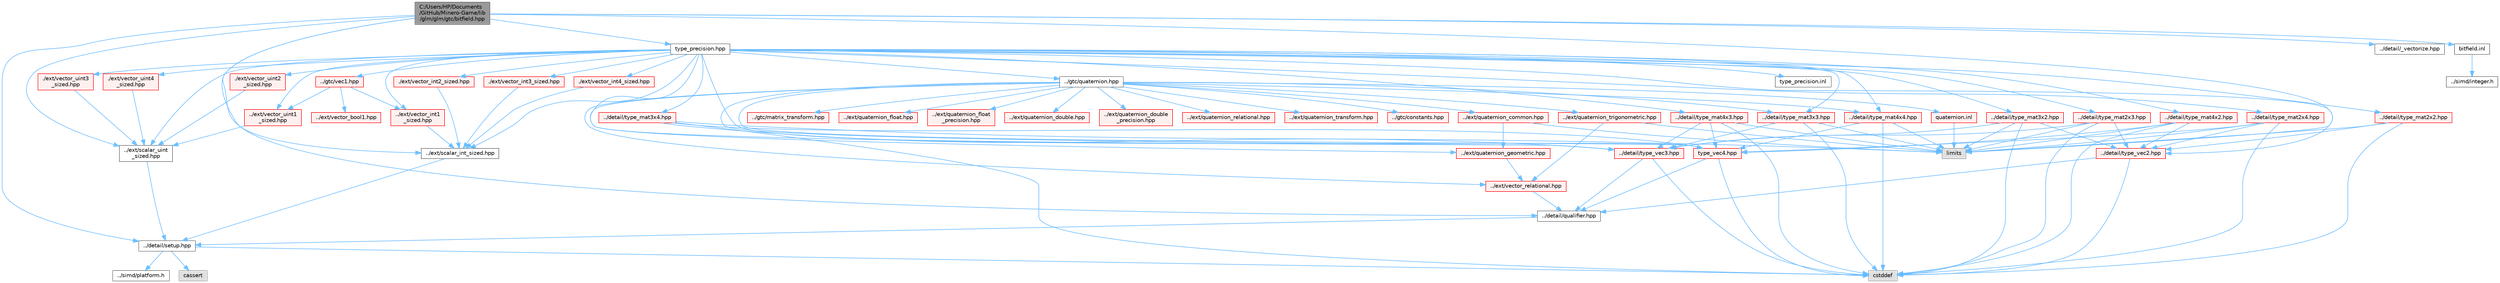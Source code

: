 digraph "C:/Users/HP/Documents/GitHub/Minero-Game/lib/glm/glm/gtc/bitfield.hpp"
{
 // LATEX_PDF_SIZE
  bgcolor="transparent";
  edge [fontname=Helvetica,fontsize=10,labelfontname=Helvetica,labelfontsize=10];
  node [fontname=Helvetica,fontsize=10,shape=box,height=0.2,width=0.4];
  Node1 [id="Node000001",label="C:/Users/HP/Documents\l/GitHub/Minero-Game/lib\l/glm/glm/gtc/bitfield.hpp",height=0.2,width=0.4,color="gray40", fillcolor="grey60", style="filled", fontcolor="black",tooltip=" "];
  Node1 -> Node2 [id="edge229_Node000001_Node000002",color="steelblue1",style="solid",tooltip=" "];
  Node2 [id="Node000002",label="../detail/setup.hpp",height=0.2,width=0.4,color="grey40", fillcolor="white", style="filled",URL="$lib_2glm_2glm_2detail_2setup_8hpp.html",tooltip=" "];
  Node2 -> Node3 [id="edge230_Node000002_Node000003",color="steelblue1",style="solid",tooltip=" "];
  Node3 [id="Node000003",label="cassert",height=0.2,width=0.4,color="grey60", fillcolor="#E0E0E0", style="filled",tooltip=" "];
  Node2 -> Node4 [id="edge231_Node000002_Node000004",color="steelblue1",style="solid",tooltip=" "];
  Node4 [id="Node000004",label="cstddef",height=0.2,width=0.4,color="grey60", fillcolor="#E0E0E0", style="filled",tooltip=" "];
  Node2 -> Node5 [id="edge232_Node000002_Node000005",color="steelblue1",style="solid",tooltip=" "];
  Node5 [id="Node000005",label="../simd/platform.h",height=0.2,width=0.4,color="grey40", fillcolor="white", style="filled",URL="$lib_2glm_2glm_2simd_2platform_8h.html",tooltip=" "];
  Node1 -> Node6 [id="edge233_Node000001_Node000006",color="steelblue1",style="solid",tooltip=" "];
  Node6 [id="Node000006",label="../ext/scalar_int_sized.hpp",height=0.2,width=0.4,color="grey40", fillcolor="white", style="filled",URL="$lib_2glm_2glm_2ext_2scalar__int__sized_8hpp.html",tooltip=" "];
  Node6 -> Node2 [id="edge234_Node000006_Node000002",color="steelblue1",style="solid",tooltip=" "];
  Node1 -> Node7 [id="edge235_Node000001_Node000007",color="steelblue1",style="solid",tooltip=" "];
  Node7 [id="Node000007",label="../ext/scalar_uint\l_sized.hpp",height=0.2,width=0.4,color="grey40", fillcolor="white", style="filled",URL="$lib_2glm_2glm_2ext_2scalar__uint__sized_8hpp.html",tooltip=" "];
  Node7 -> Node2 [id="edge236_Node000007_Node000002",color="steelblue1",style="solid",tooltip=" "];
  Node1 -> Node8 [id="edge237_Node000001_Node000008",color="steelblue1",style="solid",tooltip=" "];
  Node8 [id="Node000008",label="../detail/qualifier.hpp",height=0.2,width=0.4,color="grey40", fillcolor="white", style="filled",URL="$lib_2glm_2glm_2detail_2qualifier_8hpp.html",tooltip=" "];
  Node8 -> Node2 [id="edge238_Node000008_Node000002",color="steelblue1",style="solid",tooltip=" "];
  Node1 -> Node9 [id="edge239_Node000001_Node000009",color="steelblue1",style="solid",tooltip=" "];
  Node9 [id="Node000009",label="../detail/_vectorize.hpp",height=0.2,width=0.4,color="grey40", fillcolor="white", style="filled",URL="$lib_2glm_2glm_2detail_2__vectorize_8hpp.html",tooltip=" "];
  Node1 -> Node10 [id="edge240_Node000001_Node000010",color="steelblue1",style="solid",tooltip=" "];
  Node10 [id="Node000010",label="type_precision.hpp",height=0.2,width=0.4,color="grey40", fillcolor="white", style="filled",URL="$lib_2glm_2glm_2gtc_2type__precision_8hpp.html",tooltip=" "];
  Node10 -> Node11 [id="edge241_Node000010_Node000011",color="steelblue1",style="solid",tooltip=" "];
  Node11 [id="Node000011",label="../gtc/quaternion.hpp",height=0.2,width=0.4,color="grey40", fillcolor="white", style="filled",URL="$lib_2glm_2glm_2gtc_2quaternion_8hpp.html",tooltip=" "];
  Node11 -> Node12 [id="edge242_Node000011_Node000012",color="steelblue1",style="solid",tooltip=" "];
  Node12 [id="Node000012",label="../gtc/constants.hpp",height=0.2,width=0.4,color="red", fillcolor="#FFF0F0", style="filled",URL="$lib_2glm_2glm_2gtc_2constants_8hpp.html",tooltip=" "];
  Node11 -> Node17 [id="edge243_Node000011_Node000017",color="steelblue1",style="solid",tooltip=" "];
  Node17 [id="Node000017",label="../gtc/matrix_transform.hpp",height=0.2,width=0.4,color="red", fillcolor="#FFF0F0", style="filled",URL="$lib_2glm_2glm_2gtc_2matrix__transform_8hpp.html",tooltip=" "];
  Node11 -> Node147 [id="edge244_Node000011_Node000147",color="steelblue1",style="solid",tooltip=" "];
  Node147 [id="Node000147",label="../ext/vector_relational.hpp",height=0.2,width=0.4,color="red", fillcolor="#FFF0F0", style="filled",URL="$lib_2glm_2glm_2ext_2vector__relational_8hpp.html",tooltip=" "];
  Node147 -> Node8 [id="edge245_Node000147_Node000008",color="steelblue1",style="solid",tooltip=" "];
  Node11 -> Node150 [id="edge246_Node000011_Node000150",color="steelblue1",style="solid",tooltip=" "];
  Node150 [id="Node000150",label="../ext/quaternion_common.hpp",height=0.2,width=0.4,color="red", fillcolor="#FFF0F0", style="filled",URL="$lib_2glm_2glm_2ext_2quaternion__common_8hpp.html",tooltip=" "];
  Node150 -> Node151 [id="edge247_Node000150_Node000151",color="steelblue1",style="solid",tooltip=" "];
  Node151 [id="Node000151",label="../ext/quaternion_geometric.hpp",height=0.2,width=0.4,color="red", fillcolor="#FFF0F0", style="filled",URL="$lib_2glm_2glm_2ext_2quaternion__geometric_8hpp.html",tooltip=" "];
  Node151 -> Node147 [id="edge248_Node000151_Node000147",color="steelblue1",style="solid",tooltip=" "];
  Node150 -> Node15 [id="edge249_Node000150_Node000015",color="steelblue1",style="solid",tooltip=" "];
  Node15 [id="Node000015",label="limits",height=0.2,width=0.4,color="grey60", fillcolor="#E0E0E0", style="filled",tooltip=" "];
  Node11 -> Node155 [id="edge250_Node000011_Node000155",color="steelblue1",style="solid",tooltip=" "];
  Node155 [id="Node000155",label="../ext/quaternion_float.hpp",height=0.2,width=0.4,color="red", fillcolor="#FFF0F0", style="filled",URL="$lib_2glm_2glm_2ext_2quaternion__float_8hpp.html",tooltip=" "];
  Node11 -> Node160 [id="edge251_Node000011_Node000160",color="steelblue1",style="solid",tooltip=" "];
  Node160 [id="Node000160",label="../ext/quaternion_float\l_precision.hpp",height=0.2,width=0.4,color="red", fillcolor="#FFF0F0", style="filled",URL="$lib_2glm_2glm_2ext_2quaternion__float__precision_8hpp.html",tooltip=" "];
  Node11 -> Node161 [id="edge252_Node000011_Node000161",color="steelblue1",style="solid",tooltip=" "];
  Node161 [id="Node000161",label="../ext/quaternion_double.hpp",height=0.2,width=0.4,color="red", fillcolor="#FFF0F0", style="filled",URL="$lib_2glm_2glm_2ext_2quaternion__double_8hpp.html",tooltip=" "];
  Node11 -> Node162 [id="edge253_Node000011_Node000162",color="steelblue1",style="solid",tooltip=" "];
  Node162 [id="Node000162",label="../ext/quaternion_double\l_precision.hpp",height=0.2,width=0.4,color="red", fillcolor="#FFF0F0", style="filled",URL="$lib_2glm_2glm_2ext_2quaternion__double__precision_8hpp.html",tooltip=" "];
  Node11 -> Node157 [id="edge254_Node000011_Node000157",color="steelblue1",style="solid",tooltip=" "];
  Node157 [id="Node000157",label="../ext/quaternion_relational.hpp",height=0.2,width=0.4,color="red", fillcolor="#FFF0F0", style="filled",URL="$lib_2glm_2glm_2ext_2quaternion__relational_8hpp.html",tooltip=" "];
  Node11 -> Node151 [id="edge255_Node000011_Node000151",color="steelblue1",style="solid",tooltip=" "];
  Node11 -> Node163 [id="edge256_Node000011_Node000163",color="steelblue1",style="solid",tooltip=" "];
  Node163 [id="Node000163",label="../ext/quaternion_trigonometric.hpp",height=0.2,width=0.4,color="red", fillcolor="#FFF0F0", style="filled",URL="$lib_2glm_2glm_2ext_2quaternion__trigonometric_8hpp.html",tooltip=" "];
  Node163 -> Node147 [id="edge257_Node000163_Node000147",color="steelblue1",style="solid",tooltip=" "];
  Node163 -> Node15 [id="edge258_Node000163_Node000015",color="steelblue1",style="solid",tooltip=" "];
  Node11 -> Node165 [id="edge259_Node000011_Node000165",color="steelblue1",style="solid",tooltip=" "];
  Node165 [id="Node000165",label="../ext/quaternion_transform.hpp",height=0.2,width=0.4,color="red", fillcolor="#FFF0F0", style="filled",URL="$lib_2glm_2glm_2ext_2quaternion__transform_8hpp.html",tooltip=" "];
  Node11 -> Node93 [id="edge260_Node000011_Node000093",color="steelblue1",style="solid",tooltip=" "];
  Node93 [id="Node000093",label="../detail/type_mat3x3.hpp",height=0.2,width=0.4,color="red", fillcolor="#FFF0F0", style="filled",URL="$lib_2glm_2glm_2detail_2type__mat3x3_8hpp.html",tooltip=" "];
  Node93 -> Node41 [id="edge261_Node000093_Node000041",color="steelblue1",style="solid",tooltip=" "];
  Node41 [id="Node000041",label="../detail/type_vec3.hpp",height=0.2,width=0.4,color="red", fillcolor="#FFF0F0", style="filled",URL="$lib_2glm_2glm_2detail_2type__vec3_8hpp.html",tooltip=" "];
  Node41 -> Node8 [id="edge262_Node000041_Node000008",color="steelblue1",style="solid",tooltip=" "];
  Node41 -> Node4 [id="edge263_Node000041_Node000004",color="steelblue1",style="solid",tooltip=" "];
  Node93 -> Node15 [id="edge264_Node000093_Node000015",color="steelblue1",style="solid",tooltip=" "];
  Node93 -> Node4 [id="edge265_Node000093_Node000004",color="steelblue1",style="solid",tooltip=" "];
  Node11 -> Node20 [id="edge266_Node000011_Node000020",color="steelblue1",style="solid",tooltip=" "];
  Node20 [id="Node000020",label="../detail/type_mat4x4.hpp",height=0.2,width=0.4,color="red", fillcolor="#FFF0F0", style="filled",URL="$lib_2glm_2glm_2detail_2type__mat4x4_8hpp.html",tooltip=" "];
  Node20 -> Node21 [id="edge267_Node000020_Node000021",color="steelblue1",style="solid",tooltip=" "];
  Node21 [id="Node000021",label="type_vec4.hpp",height=0.2,width=0.4,color="red", fillcolor="#FFF0F0", style="filled",URL="$lib_2glm_2glm_2detail_2type__vec4_8hpp.html",tooltip=" "];
  Node21 -> Node8 [id="edge268_Node000021_Node000008",color="steelblue1",style="solid",tooltip=" "];
  Node21 -> Node4 [id="edge269_Node000021_Node000004",color="steelblue1",style="solid",tooltip=" "];
  Node20 -> Node15 [id="edge270_Node000020_Node000015",color="steelblue1",style="solid",tooltip=" "];
  Node20 -> Node4 [id="edge271_Node000020_Node000004",color="steelblue1",style="solid",tooltip=" "];
  Node11 -> Node41 [id="edge272_Node000011_Node000041",color="steelblue1",style="solid",tooltip=" "];
  Node11 -> Node21 [id="edge273_Node000011_Node000021",color="steelblue1",style="solid",tooltip=" "];
  Node11 -> Node167 [id="edge274_Node000011_Node000167",color="steelblue1",style="solid",tooltip=" "];
  Node167 [id="Node000167",label="quaternion.inl",height=0.2,width=0.4,color="red", fillcolor="#FFF0F0", style="filled",URL="$lib_2glm_2glm_2gtc_2quaternion_8inl.html",tooltip=" "];
  Node167 -> Node15 [id="edge275_Node000167_Node000015",color="steelblue1",style="solid",tooltip=" "];
  Node10 -> Node170 [id="edge276_Node000010_Node000170",color="steelblue1",style="solid",tooltip=" "];
  Node170 [id="Node000170",label="../gtc/vec1.hpp",height=0.2,width=0.4,color="red", fillcolor="#FFF0F0", style="filled",URL="$lib_2glm_2glm_2gtc_2vec1_8hpp.html",tooltip=" "];
  Node170 -> Node171 [id="edge277_Node000170_Node000171",color="steelblue1",style="solid",tooltip=" "];
  Node171 [id="Node000171",label="../ext/vector_bool1.hpp",height=0.2,width=0.4,color="red", fillcolor="#FFF0F0", style="filled",URL="$lib_2glm_2glm_2ext_2vector__bool1_8hpp.html",tooltip=" "];
  Node170 -> Node178 [id="edge278_Node000170_Node000178",color="steelblue1",style="solid",tooltip=" "];
  Node178 [id="Node000178",label="../ext/vector_int1\l_sized.hpp",height=0.2,width=0.4,color="red", fillcolor="#FFF0F0", style="filled",URL="$lib_2glm_2glm_2ext_2vector__int1__sized_8hpp.html",tooltip=" "];
  Node178 -> Node6 [id="edge279_Node000178_Node000006",color="steelblue1",style="solid",tooltip=" "];
  Node170 -> Node180 [id="edge280_Node000170_Node000180",color="steelblue1",style="solid",tooltip=" "];
  Node180 [id="Node000180",label="../ext/vector_uint1\l_sized.hpp",height=0.2,width=0.4,color="red", fillcolor="#FFF0F0", style="filled",URL="$lib_2glm_2glm_2ext_2vector__uint1__sized_8hpp.html",tooltip=" "];
  Node180 -> Node7 [id="edge281_Node000180_Node000007",color="steelblue1",style="solid",tooltip=" "];
  Node10 -> Node178 [id="edge282_Node000010_Node000178",color="steelblue1",style="solid",tooltip=" "];
  Node10 -> Node36 [id="edge283_Node000010_Node000036",color="steelblue1",style="solid",tooltip=" "];
  Node36 [id="Node000036",label="./ext/vector_int2_sized.hpp",height=0.2,width=0.4,color="red", fillcolor="#FFF0F0", style="filled",URL="$lib_2glm_2glm_2ext_2vector__int2__sized_8hpp.html",tooltip=" "];
  Node36 -> Node6 [id="edge284_Node000036_Node000006",color="steelblue1",style="solid",tooltip=" "];
  Node10 -> Node49 [id="edge285_Node000010_Node000049",color="steelblue1",style="solid",tooltip=" "];
  Node49 [id="Node000049",label="./ext/vector_int3_sized.hpp",height=0.2,width=0.4,color="red", fillcolor="#FFF0F0", style="filled",URL="$lib_2glm_2glm_2ext_2vector__int3__sized_8hpp.html",tooltip=" "];
  Node49 -> Node6 [id="edge286_Node000049_Node000006",color="steelblue1",style="solid",tooltip=" "];
  Node10 -> Node60 [id="edge287_Node000010_Node000060",color="steelblue1",style="solid",tooltip=" "];
  Node60 [id="Node000060",label="./ext/vector_int4_sized.hpp",height=0.2,width=0.4,color="red", fillcolor="#FFF0F0", style="filled",URL="$lib_2glm_2glm_2ext_2vector__int4__sized_8hpp.html",tooltip=" "];
  Node60 -> Node6 [id="edge288_Node000060_Node000006",color="steelblue1",style="solid",tooltip=" "];
  Node10 -> Node6 [id="edge289_Node000010_Node000006",color="steelblue1",style="solid",tooltip=" "];
  Node10 -> Node180 [id="edge290_Node000010_Node000180",color="steelblue1",style="solid",tooltip=" "];
  Node10 -> Node38 [id="edge291_Node000010_Node000038",color="steelblue1",style="solid",tooltip=" "];
  Node38 [id="Node000038",label="./ext/vector_uint2\l_sized.hpp",height=0.2,width=0.4,color="red", fillcolor="#FFF0F0", style="filled",URL="$lib_2glm_2glm_2ext_2vector__uint2__sized_8hpp.html",tooltip=" "];
  Node38 -> Node7 [id="edge292_Node000038_Node000007",color="steelblue1",style="solid",tooltip=" "];
  Node10 -> Node51 [id="edge293_Node000010_Node000051",color="steelblue1",style="solid",tooltip=" "];
  Node51 [id="Node000051",label="./ext/vector_uint3\l_sized.hpp",height=0.2,width=0.4,color="red", fillcolor="#FFF0F0", style="filled",URL="$lib_2glm_2glm_2ext_2vector__uint3__sized_8hpp.html",tooltip=" "];
  Node51 -> Node7 [id="edge294_Node000051_Node000007",color="steelblue1",style="solid",tooltip=" "];
  Node10 -> Node62 [id="edge295_Node000010_Node000062",color="steelblue1",style="solid",tooltip=" "];
  Node62 [id="Node000062",label="./ext/vector_uint4\l_sized.hpp",height=0.2,width=0.4,color="red", fillcolor="#FFF0F0", style="filled",URL="$lib_2glm_2glm_2ext_2vector__uint4__sized_8hpp.html",tooltip=" "];
  Node62 -> Node7 [id="edge296_Node000062_Node000007",color="steelblue1",style="solid",tooltip=" "];
  Node10 -> Node7 [id="edge297_Node000010_Node000007",color="steelblue1",style="solid",tooltip=" "];
  Node10 -> Node28 [id="edge298_Node000010_Node000028",color="steelblue1",style="solid",tooltip=" "];
  Node28 [id="Node000028",label="../detail/type_vec2.hpp",height=0.2,width=0.4,color="red", fillcolor="#FFF0F0", style="filled",URL="$lib_2glm_2glm_2detail_2type__vec2_8hpp.html",tooltip=" "];
  Node28 -> Node8 [id="edge299_Node000028_Node000008",color="steelblue1",style="solid",tooltip=" "];
  Node28 -> Node4 [id="edge300_Node000028_Node000004",color="steelblue1",style="solid",tooltip=" "];
  Node10 -> Node41 [id="edge301_Node000010_Node000041",color="steelblue1",style="solid",tooltip=" "];
  Node10 -> Node21 [id="edge302_Node000010_Node000021",color="steelblue1",style="solid",tooltip=" "];
  Node10 -> Node65 [id="edge303_Node000010_Node000065",color="steelblue1",style="solid",tooltip=" "];
  Node65 [id="Node000065",label="../detail/type_mat2x2.hpp",height=0.2,width=0.4,color="red", fillcolor="#FFF0F0", style="filled",URL="$lib_2glm_2glm_2detail_2type__mat2x2_8hpp.html",tooltip=" "];
  Node65 -> Node28 [id="edge304_Node000065_Node000028",color="steelblue1",style="solid",tooltip=" "];
  Node65 -> Node15 [id="edge305_Node000065_Node000015",color="steelblue1",style="solid",tooltip=" "];
  Node65 -> Node4 [id="edge306_Node000065_Node000004",color="steelblue1",style="solid",tooltip=" "];
  Node10 -> Node72 [id="edge307_Node000010_Node000072",color="steelblue1",style="solid",tooltip=" "];
  Node72 [id="Node000072",label="../detail/type_mat2x3.hpp",height=0.2,width=0.4,color="red", fillcolor="#FFF0F0", style="filled",URL="$lib_2glm_2glm_2detail_2type__mat2x3_8hpp.html",tooltip=" "];
  Node72 -> Node28 [id="edge308_Node000072_Node000028",color="steelblue1",style="solid",tooltip=" "];
  Node72 -> Node41 [id="edge309_Node000072_Node000041",color="steelblue1",style="solid",tooltip=" "];
  Node72 -> Node15 [id="edge310_Node000072_Node000015",color="steelblue1",style="solid",tooltip=" "];
  Node72 -> Node4 [id="edge311_Node000072_Node000004",color="steelblue1",style="solid",tooltip=" "];
  Node10 -> Node79 [id="edge312_Node000010_Node000079",color="steelblue1",style="solid",tooltip=" "];
  Node79 [id="Node000079",label="../detail/type_mat2x4.hpp",height=0.2,width=0.4,color="red", fillcolor="#FFF0F0", style="filled",URL="$lib_2glm_2glm_2detail_2type__mat2x4_8hpp.html",tooltip=" "];
  Node79 -> Node28 [id="edge313_Node000079_Node000028",color="steelblue1",style="solid",tooltip=" "];
  Node79 -> Node21 [id="edge314_Node000079_Node000021",color="steelblue1",style="solid",tooltip=" "];
  Node79 -> Node15 [id="edge315_Node000079_Node000015",color="steelblue1",style="solid",tooltip=" "];
  Node79 -> Node4 [id="edge316_Node000079_Node000004",color="steelblue1",style="solid",tooltip=" "];
  Node10 -> Node86 [id="edge317_Node000010_Node000086",color="steelblue1",style="solid",tooltip=" "];
  Node86 [id="Node000086",label="../detail/type_mat3x2.hpp",height=0.2,width=0.4,color="red", fillcolor="#FFF0F0", style="filled",URL="$lib_2glm_2glm_2detail_2type__mat3x2_8hpp.html",tooltip=" "];
  Node86 -> Node28 [id="edge318_Node000086_Node000028",color="steelblue1",style="solid",tooltip=" "];
  Node86 -> Node41 [id="edge319_Node000086_Node000041",color="steelblue1",style="solid",tooltip=" "];
  Node86 -> Node15 [id="edge320_Node000086_Node000015",color="steelblue1",style="solid",tooltip=" "];
  Node86 -> Node4 [id="edge321_Node000086_Node000004",color="steelblue1",style="solid",tooltip=" "];
  Node10 -> Node93 [id="edge322_Node000010_Node000093",color="steelblue1",style="solid",tooltip=" "];
  Node10 -> Node100 [id="edge323_Node000010_Node000100",color="steelblue1",style="solid",tooltip=" "];
  Node100 [id="Node000100",label="../detail/type_mat3x4.hpp",height=0.2,width=0.4,color="red", fillcolor="#FFF0F0", style="filled",URL="$lib_2glm_2glm_2detail_2type__mat3x4_8hpp.html",tooltip=" "];
  Node100 -> Node41 [id="edge324_Node000100_Node000041",color="steelblue1",style="solid",tooltip=" "];
  Node100 -> Node21 [id="edge325_Node000100_Node000021",color="steelblue1",style="solid",tooltip=" "];
  Node100 -> Node15 [id="edge326_Node000100_Node000015",color="steelblue1",style="solid",tooltip=" "];
  Node100 -> Node4 [id="edge327_Node000100_Node000004",color="steelblue1",style="solid",tooltip=" "];
  Node10 -> Node107 [id="edge328_Node000010_Node000107",color="steelblue1",style="solid",tooltip=" "];
  Node107 [id="Node000107",label="../detail/type_mat4x2.hpp",height=0.2,width=0.4,color="red", fillcolor="#FFF0F0", style="filled",URL="$lib_2glm_2glm_2detail_2type__mat4x2_8hpp.html",tooltip=" "];
  Node107 -> Node28 [id="edge329_Node000107_Node000028",color="steelblue1",style="solid",tooltip=" "];
  Node107 -> Node21 [id="edge330_Node000107_Node000021",color="steelblue1",style="solid",tooltip=" "];
  Node107 -> Node15 [id="edge331_Node000107_Node000015",color="steelblue1",style="solid",tooltip=" "];
  Node107 -> Node4 [id="edge332_Node000107_Node000004",color="steelblue1",style="solid",tooltip=" "];
  Node10 -> Node114 [id="edge333_Node000010_Node000114",color="steelblue1",style="solid",tooltip=" "];
  Node114 [id="Node000114",label="../detail/type_mat4x3.hpp",height=0.2,width=0.4,color="red", fillcolor="#FFF0F0", style="filled",URL="$lib_2glm_2glm_2detail_2type__mat4x3_8hpp.html",tooltip=" "];
  Node114 -> Node41 [id="edge334_Node000114_Node000041",color="steelblue1",style="solid",tooltip=" "];
  Node114 -> Node21 [id="edge335_Node000114_Node000021",color="steelblue1",style="solid",tooltip=" "];
  Node114 -> Node15 [id="edge336_Node000114_Node000015",color="steelblue1",style="solid",tooltip=" "];
  Node114 -> Node4 [id="edge337_Node000114_Node000004",color="steelblue1",style="solid",tooltip=" "];
  Node10 -> Node20 [id="edge338_Node000010_Node000020",color="steelblue1",style="solid",tooltip=" "];
  Node10 -> Node181 [id="edge339_Node000010_Node000181",color="steelblue1",style="solid",tooltip=" "];
  Node181 [id="Node000181",label="type_precision.inl",height=0.2,width=0.4,color="grey40", fillcolor="white", style="filled",URL="$lib_2glm_2glm_2gtc_2type__precision_8inl.html",tooltip=" "];
  Node1 -> Node15 [id="edge340_Node000001_Node000015",color="steelblue1",style="solid",tooltip=" "];
  Node1 -> Node182 [id="edge341_Node000001_Node000182",color="steelblue1",style="solid",tooltip=" "];
  Node182 [id="Node000182",label="bitfield.inl",height=0.2,width=0.4,color="grey40", fillcolor="white", style="filled",URL="$lib_2glm_2glm_2gtc_2bitfield_8inl.html",tooltip=" "];
  Node182 -> Node183 [id="edge342_Node000182_Node000183",color="steelblue1",style="solid",tooltip=" "];
  Node183 [id="Node000183",label="../simd/integer.h",height=0.2,width=0.4,color="grey40", fillcolor="white", style="filled",URL="$lib_2glm_2glm_2simd_2integer_8h.html",tooltip=" "];
}
